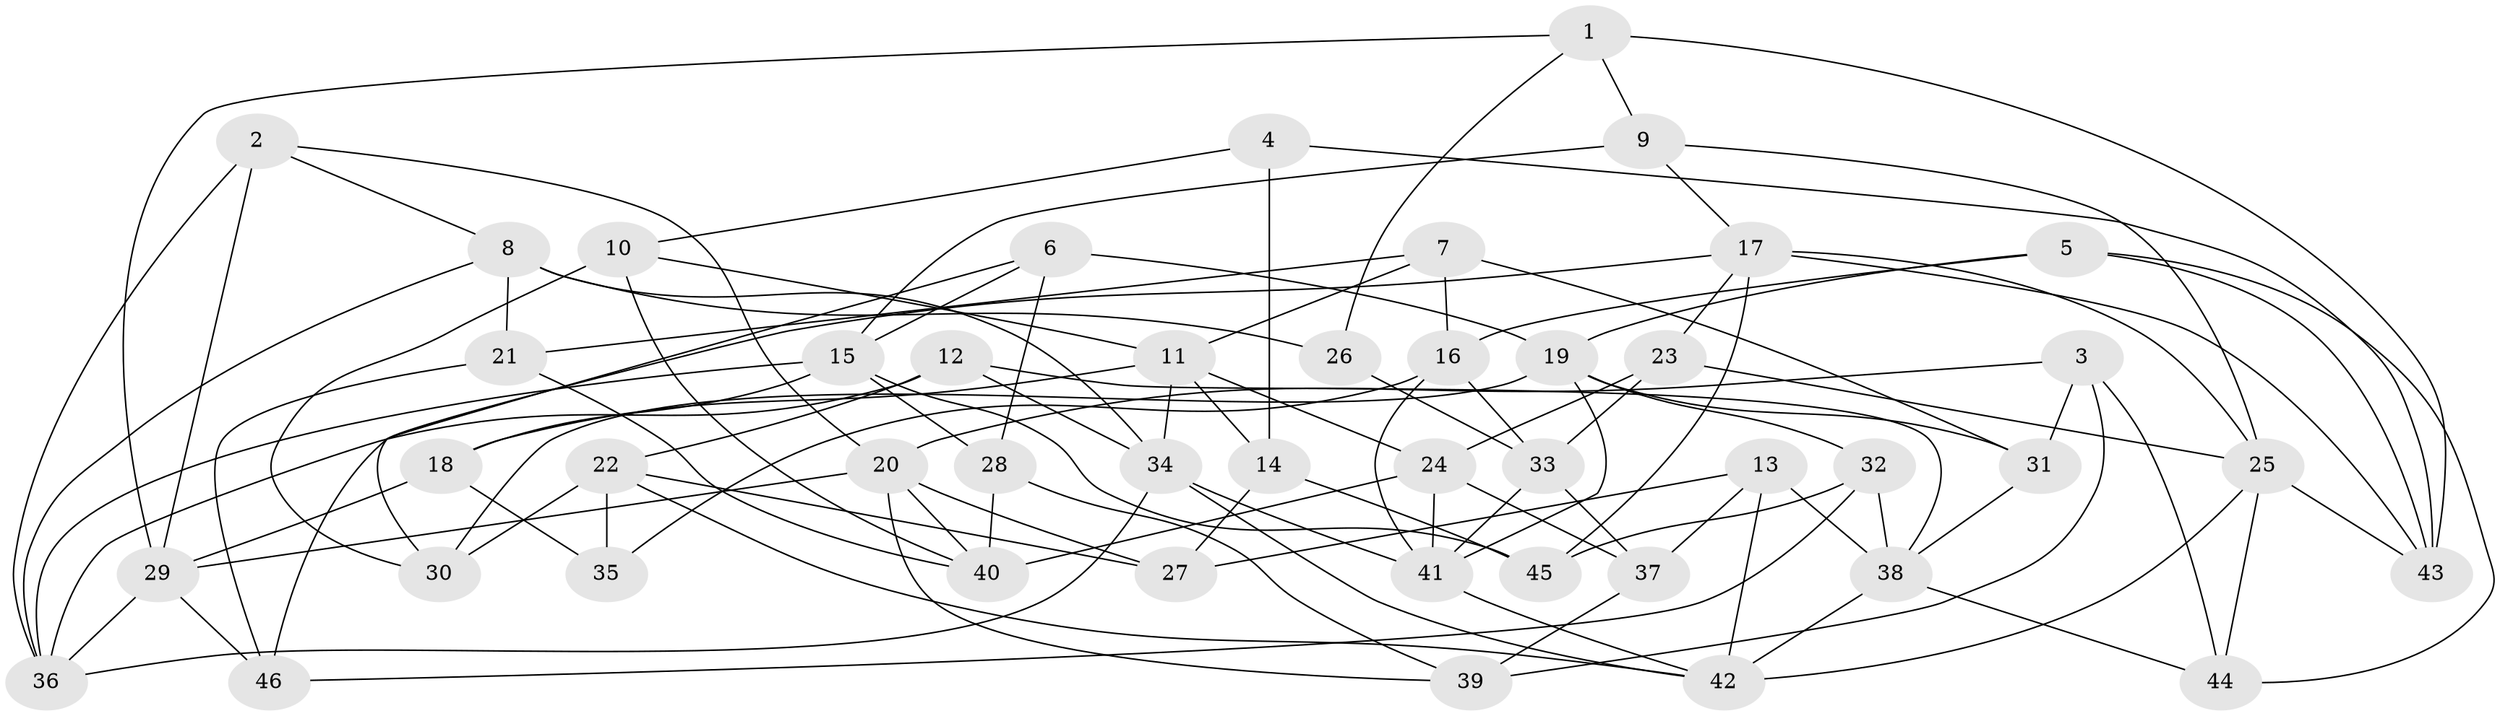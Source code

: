 // original degree distribution, {4: 1.0}
// Generated by graph-tools (version 1.1) at 2025/38/03/04/25 23:38:16]
// undirected, 46 vertices, 106 edges
graph export_dot {
  node [color=gray90,style=filled];
  1;
  2;
  3;
  4;
  5;
  6;
  7;
  8;
  9;
  10;
  11;
  12;
  13;
  14;
  15;
  16;
  17;
  18;
  19;
  20;
  21;
  22;
  23;
  24;
  25;
  26;
  27;
  28;
  29;
  30;
  31;
  32;
  33;
  34;
  35;
  36;
  37;
  38;
  39;
  40;
  41;
  42;
  43;
  44;
  45;
  46;
  1 -- 9 [weight=1.0];
  1 -- 26 [weight=1.0];
  1 -- 29 [weight=1.0];
  1 -- 43 [weight=1.0];
  2 -- 8 [weight=1.0];
  2 -- 20 [weight=1.0];
  2 -- 29 [weight=1.0];
  2 -- 36 [weight=1.0];
  3 -- 20 [weight=1.0];
  3 -- 31 [weight=1.0];
  3 -- 39 [weight=1.0];
  3 -- 44 [weight=1.0];
  4 -- 10 [weight=1.0];
  4 -- 14 [weight=1.0];
  4 -- 43 [weight=2.0];
  5 -- 16 [weight=1.0];
  5 -- 19 [weight=1.0];
  5 -- 43 [weight=1.0];
  5 -- 44 [weight=1.0];
  6 -- 15 [weight=1.0];
  6 -- 19 [weight=1.0];
  6 -- 28 [weight=1.0];
  6 -- 30 [weight=1.0];
  7 -- 11 [weight=1.0];
  7 -- 16 [weight=1.0];
  7 -- 21 [weight=1.0];
  7 -- 31 [weight=1.0];
  8 -- 21 [weight=1.0];
  8 -- 26 [weight=2.0];
  8 -- 34 [weight=1.0];
  8 -- 36 [weight=1.0];
  9 -- 15 [weight=1.0];
  9 -- 17 [weight=1.0];
  9 -- 25 [weight=1.0];
  10 -- 11 [weight=1.0];
  10 -- 30 [weight=1.0];
  10 -- 40 [weight=1.0];
  11 -- 14 [weight=1.0];
  11 -- 18 [weight=1.0];
  11 -- 24 [weight=1.0];
  11 -- 34 [weight=1.0];
  12 -- 22 [weight=1.0];
  12 -- 34 [weight=1.0];
  12 -- 36 [weight=1.0];
  12 -- 38 [weight=1.0];
  13 -- 27 [weight=1.0];
  13 -- 37 [weight=1.0];
  13 -- 38 [weight=1.0];
  13 -- 42 [weight=1.0];
  14 -- 27 [weight=1.0];
  14 -- 45 [weight=1.0];
  15 -- 18 [weight=1.0];
  15 -- 28 [weight=1.0];
  15 -- 36 [weight=1.0];
  15 -- 45 [weight=1.0];
  16 -- 33 [weight=2.0];
  16 -- 35 [weight=1.0];
  16 -- 41 [weight=1.0];
  17 -- 23 [weight=1.0];
  17 -- 25 [weight=1.0];
  17 -- 43 [weight=1.0];
  17 -- 45 [weight=1.0];
  17 -- 46 [weight=1.0];
  18 -- 29 [weight=1.0];
  18 -- 35 [weight=1.0];
  19 -- 30 [weight=1.0];
  19 -- 31 [weight=1.0];
  19 -- 32 [weight=1.0];
  19 -- 41 [weight=1.0];
  20 -- 27 [weight=1.0];
  20 -- 29 [weight=1.0];
  20 -- 39 [weight=1.0];
  20 -- 40 [weight=1.0];
  21 -- 40 [weight=1.0];
  21 -- 46 [weight=1.0];
  22 -- 27 [weight=1.0];
  22 -- 30 [weight=1.0];
  22 -- 35 [weight=2.0];
  22 -- 42 [weight=1.0];
  23 -- 24 [weight=1.0];
  23 -- 25 [weight=1.0];
  23 -- 33 [weight=1.0];
  24 -- 37 [weight=1.0];
  24 -- 40 [weight=2.0];
  24 -- 41 [weight=1.0];
  25 -- 42 [weight=1.0];
  25 -- 43 [weight=1.0];
  25 -- 44 [weight=1.0];
  26 -- 33 [weight=1.0];
  28 -- 39 [weight=1.0];
  28 -- 40 [weight=1.0];
  29 -- 36 [weight=1.0];
  29 -- 46 [weight=1.0];
  31 -- 38 [weight=1.0];
  32 -- 38 [weight=1.0];
  32 -- 45 [weight=1.0];
  32 -- 46 [weight=1.0];
  33 -- 37 [weight=1.0];
  33 -- 41 [weight=1.0];
  34 -- 36 [weight=1.0];
  34 -- 41 [weight=1.0];
  34 -- 42 [weight=1.0];
  37 -- 39 [weight=1.0];
  38 -- 42 [weight=1.0];
  38 -- 44 [weight=1.0];
  41 -- 42 [weight=1.0];
}
